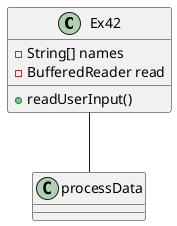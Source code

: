 @startuml
'https://plantuml.com/sequence-diagram

class Ex42{
    'Read in the data
    'Call processData class
    'print array
    -String[] names
    -BufferedReader read
    +readUserInput()
}

class processData{
    'Split each line at the commas
    'Save each line into an array
    'return array
}

Ex42 -- processData

@enduml

